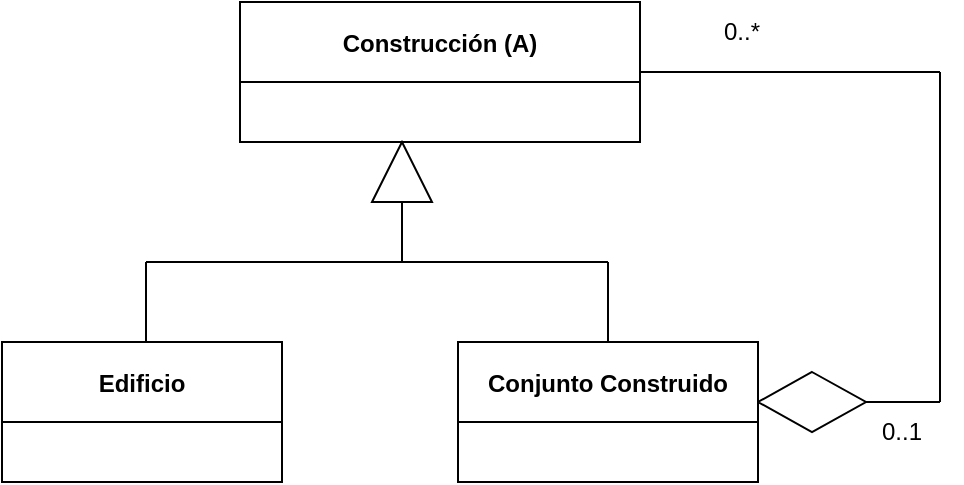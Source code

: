 <mxfile>
    <diagram id="sAYfM1hnEMqbBlRy9vYe" name="Página-1">
        <mxGraphModel dx="644" dy="481" grid="1" gridSize="10" guides="1" tooltips="1" connect="1" arrows="1" fold="1" page="1" pageScale="1" pageWidth="827" pageHeight="1169" math="0" shadow="0">
            <root>
                <mxCell id="0"/>
                <mxCell id="1" parent="0"/>
                <mxCell id="2" value="Construcción (A)" style="swimlane;startSize=40;" vertex="1" parent="1">
                    <mxGeometry x="279" y="80" width="200" height="70" as="geometry"/>
                </mxCell>
                <mxCell id="3" value="" style="endArrow=none;html=1;entryX=1;entryY=0.5;entryDx=0;entryDy=0;" edge="1" parent="1" target="2">
                    <mxGeometry width="50" height="50" relative="1" as="geometry">
                        <mxPoint x="629" y="115" as="sourcePoint"/>
                        <mxPoint x="409" y="150" as="targetPoint"/>
                    </mxGeometry>
                </mxCell>
                <mxCell id="5" value="" style="endArrow=none;html=1;" edge="1" parent="1">
                    <mxGeometry width="50" height="50" relative="1" as="geometry">
                        <mxPoint x="629" y="280" as="sourcePoint"/>
                        <mxPoint x="629" y="115" as="targetPoint"/>
                    </mxGeometry>
                </mxCell>
                <mxCell id="6" value="" style="endArrow=none;html=1;" edge="1" parent="1">
                    <mxGeometry width="50" height="50" relative="1" as="geometry">
                        <mxPoint x="589" y="280" as="sourcePoint"/>
                        <mxPoint x="629" y="280" as="targetPoint"/>
                    </mxGeometry>
                </mxCell>
                <mxCell id="12" value="" style="rhombus;whiteSpace=wrap;html=1;" vertex="1" parent="1">
                    <mxGeometry x="538" y="265" width="54" height="30" as="geometry"/>
                </mxCell>
                <mxCell id="13" value="Conjunto Construido" style="swimlane;startSize=40;" vertex="1" parent="1">
                    <mxGeometry x="388" y="250" width="150" height="70" as="geometry"/>
                </mxCell>
                <mxCell id="14" value="" style="endArrow=none;html=1;exitX=0.5;exitY=0;exitDx=0;exitDy=0;" edge="1" parent="1" source="13">
                    <mxGeometry width="50" height="50" relative="1" as="geometry">
                        <mxPoint x="619" y="190" as="sourcePoint"/>
                        <mxPoint x="463" y="210" as="targetPoint"/>
                    </mxGeometry>
                </mxCell>
                <mxCell id="15" value="" style="endArrow=none;html=1;endSize=9;" edge="1" parent="1">
                    <mxGeometry width="50" height="50" relative="1" as="geometry">
                        <mxPoint x="463" y="210" as="sourcePoint"/>
                        <mxPoint x="232" y="210" as="targetPoint"/>
                    </mxGeometry>
                </mxCell>
                <mxCell id="16" value="" style="endArrow=none;html=1;" edge="1" parent="1">
                    <mxGeometry width="50" height="50" relative="1" as="geometry">
                        <mxPoint x="232" y="250" as="sourcePoint"/>
                        <mxPoint x="232" y="210" as="targetPoint"/>
                    </mxGeometry>
                </mxCell>
                <mxCell id="17" value="Edificio" style="swimlane;startSize=40;" vertex="1" parent="1">
                    <mxGeometry x="160" y="250" width="140" height="70" as="geometry"/>
                </mxCell>
                <mxCell id="18" value="" style="endArrow=none;html=1;endSize=9;" edge="1" parent="1">
                    <mxGeometry width="50" height="50" relative="1" as="geometry">
                        <mxPoint x="360" y="210" as="sourcePoint"/>
                        <mxPoint x="360" y="180" as="targetPoint"/>
                    </mxGeometry>
                </mxCell>
                <mxCell id="19" value="" style="triangle;whiteSpace=wrap;html=1;rotation=-90;" vertex="1" parent="1">
                    <mxGeometry x="345" y="150" width="30" height="30" as="geometry"/>
                </mxCell>
                <mxCell id="20" value="0..*" style="text;html=1;strokeColor=none;fillColor=none;align=center;verticalAlign=middle;whiteSpace=wrap;rounded=0;" vertex="1" parent="1">
                    <mxGeometry x="500" y="80" width="60" height="30" as="geometry"/>
                </mxCell>
                <mxCell id="21" value="0..1" style="text;html=1;strokeColor=none;fillColor=none;align=center;verticalAlign=middle;whiteSpace=wrap;rounded=0;" vertex="1" parent="1">
                    <mxGeometry x="580" y="280" width="60" height="30" as="geometry"/>
                </mxCell>
            </root>
        </mxGraphModel>
    </diagram>
</mxfile>